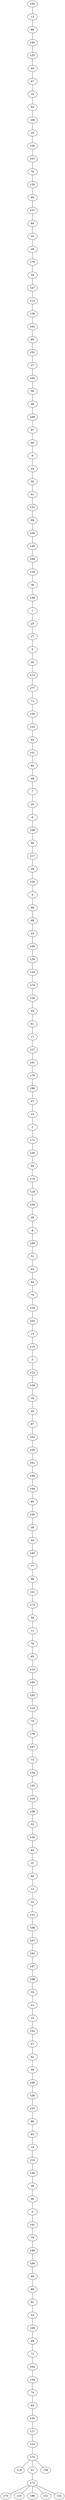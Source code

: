graph {
  182 -- 13;
  13 -- 88;
  88 -- 183;
  183 -- 155;
  155 -- 44;
  44 -- 47;
  47 -- 16;
  16 -- 93;
  93 -- 100;
  100 -- 35;
  35 -- 106;
  106 -- 107;
  107 -- 76;
  76 -- 120;
  120 -- 95;
  95 -- 157;
  157 -- 84;
  84 -- 32;
  32 -- 29;
  29 -- 179;
  179 -- 34;
  34 -- 147;
  147 -- 113;
  113 -- 139;
  139 -- 163;
  163 -- 90;
  90 -- 152;
  152 -- 37;
  37 -- 165;
  165 -- 56;
  56 -- 99;
  99 -- 166;
  166 -- 97;
  97 -- 60;
  60 -- 9;
  9 -- 24;
  24 -- 50;
  50 -- 91;
  91 -- 131;
  131 -- 69;
  69 -- 104;
  104 -- 140;
  140 -- 168;
  168 -- 129;
  129 -- 36;
  36 -- 148;
  148 -- 1;
  1 -- 25;
  25 -- 27;
  27 -- 5;
  5 -- 30;
  30 -- 112;
  112 -- 177;
  177 -- 71;
  71 -- 150;
  150 -- 135;
  135 -- 62;
  62 -- 101;
  101 -- 92;
  92 -- 48;
  48 -- 7;
  7 -- 20;
  20 -- 6;
  6 -- 169;
  169 -- 66;
  66 -- 117;
  117 -- 39;
  39 -- 159;
  159 -- 4;
  4 -- 96;
  96 -- 68;
  68 -- 23;
  23 -- 109;
  109 -- 134;
  134 -- 143;
  143 -- 174;
  174 -- 124;
  124 -- 55;
  55 -- 61;
  61 -- 17;
  17 -- 127;
  127 -- 181;
  181 -- 176;
  176 -- 188;
  188 -- 57;
  57 -- 15;
  15 -- 2;
  2 -- 171;
  171 -- 136;
  136 -- 94;
  94 -- 110;
  110 -- 118;
  118 -- 158;
  158 -- 28;
  28 -- 8;
  8 -- 160;
  160 -- 51;
  51 -- 43;
  43 -- 64;
  64 -- 70;
  70 -- 103;
  103 -- 102;
  102 -- 14;
  14 -- 115;
  115 -- 3;
  3 -- 122;
  122 -- 128;
  128 -- 18;
  18 -- 45;
  45 -- 87;
  87 -- 162;
  162 -- 105;
  105 -- 161;
  161 -- 190;
  190 -- 184;
  184 -- 85;
  85 -- 195;
  195 -- 38;
  38 -- 54;
  54 -- 185;
  185 -- 77;
  77 -- 98;
  98 -- 121;
  121 -- 173;
  173 -- 59;
  59 -- 11;
  11 -- 78;
  78 -- 65;
  65 -- 119;
  119 -- 180;
  180 -- 192;
  192 -- 123;
  123 -- 75;
  75 -- 178;
  178 -- 187;
  187 -- 73;
  73 -- 154;
  154 -- 145;
  145 -- 125;
  125 -- 199;
  199 -- 52;
  52 -- 126;
  126 -- 82;
  82 -- 31;
  31 -- 80;
  80 -- 12;
  12 -- 22;
  22 -- 141;
  141 -- 108;
  108 -- 167;
  167 -- 193;
  193 -- 197;
  197 -- 198;
  198 -- 33;
  33 -- 21;
  21 -- 10;
  10 -- 142;
  142 -- 67;
  67 -- 42;
  42 -- 58;
  58 -- 196;
  196 -- 156;
  156 -- 137;
  137 -- 86;
  86 -- 83;
  83 -- 19;
  19 -- 114;
  114 -- 146;
  146 -- 26;
  26 -- 46;
  46 -- 0;
  0 -- 191;
  191 -- 79;
  79 -- 189;
  189 -- 194;
  194 -- 40;
  40 -- 89;
  89 -- 81;
  81 -- 53;
  53 -- 149;
  149 -- 49;
  49 -- 72;
  72 -- 164;
  164 -- 144;
  144 -- 74;
  74 -- 63;
  63 -- 130;
  130 -- 111;
  111 -- 153;
  153 -- 175;
  175 -- 116;
  175 -- 41;
  41 -- 172;
  172 -- 170;
  172 -- 133;
  172 -- 186;
  172 -- 151;
  172 -- 132;
  175 -- 138;
}
